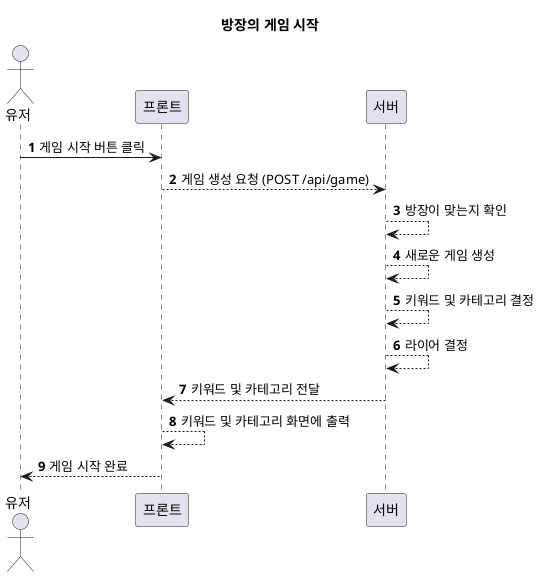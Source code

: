 @startuml
!pragma layout smetana

actor 유저 as user
participant 프론트 as fe
participant 서버 as server

title 방장의 게임 시작

autonumber
user -> fe: 게임 시작 버튼 클릭
fe --> server: 게임 생성 요청 (POST /api/game)
server --> server: 방장이 맞는지 확인
server --> server: 새로운 게임 생성
server --> server: 키워드 및 카테고리 결정
server --> server: 라이어 결정
server --> fe: 키워드 및 카테고리 전달
fe --> fe: 키워드 및 카테고리 화면에 출력
fe --> user: 게임 시작 완료

@enduml
